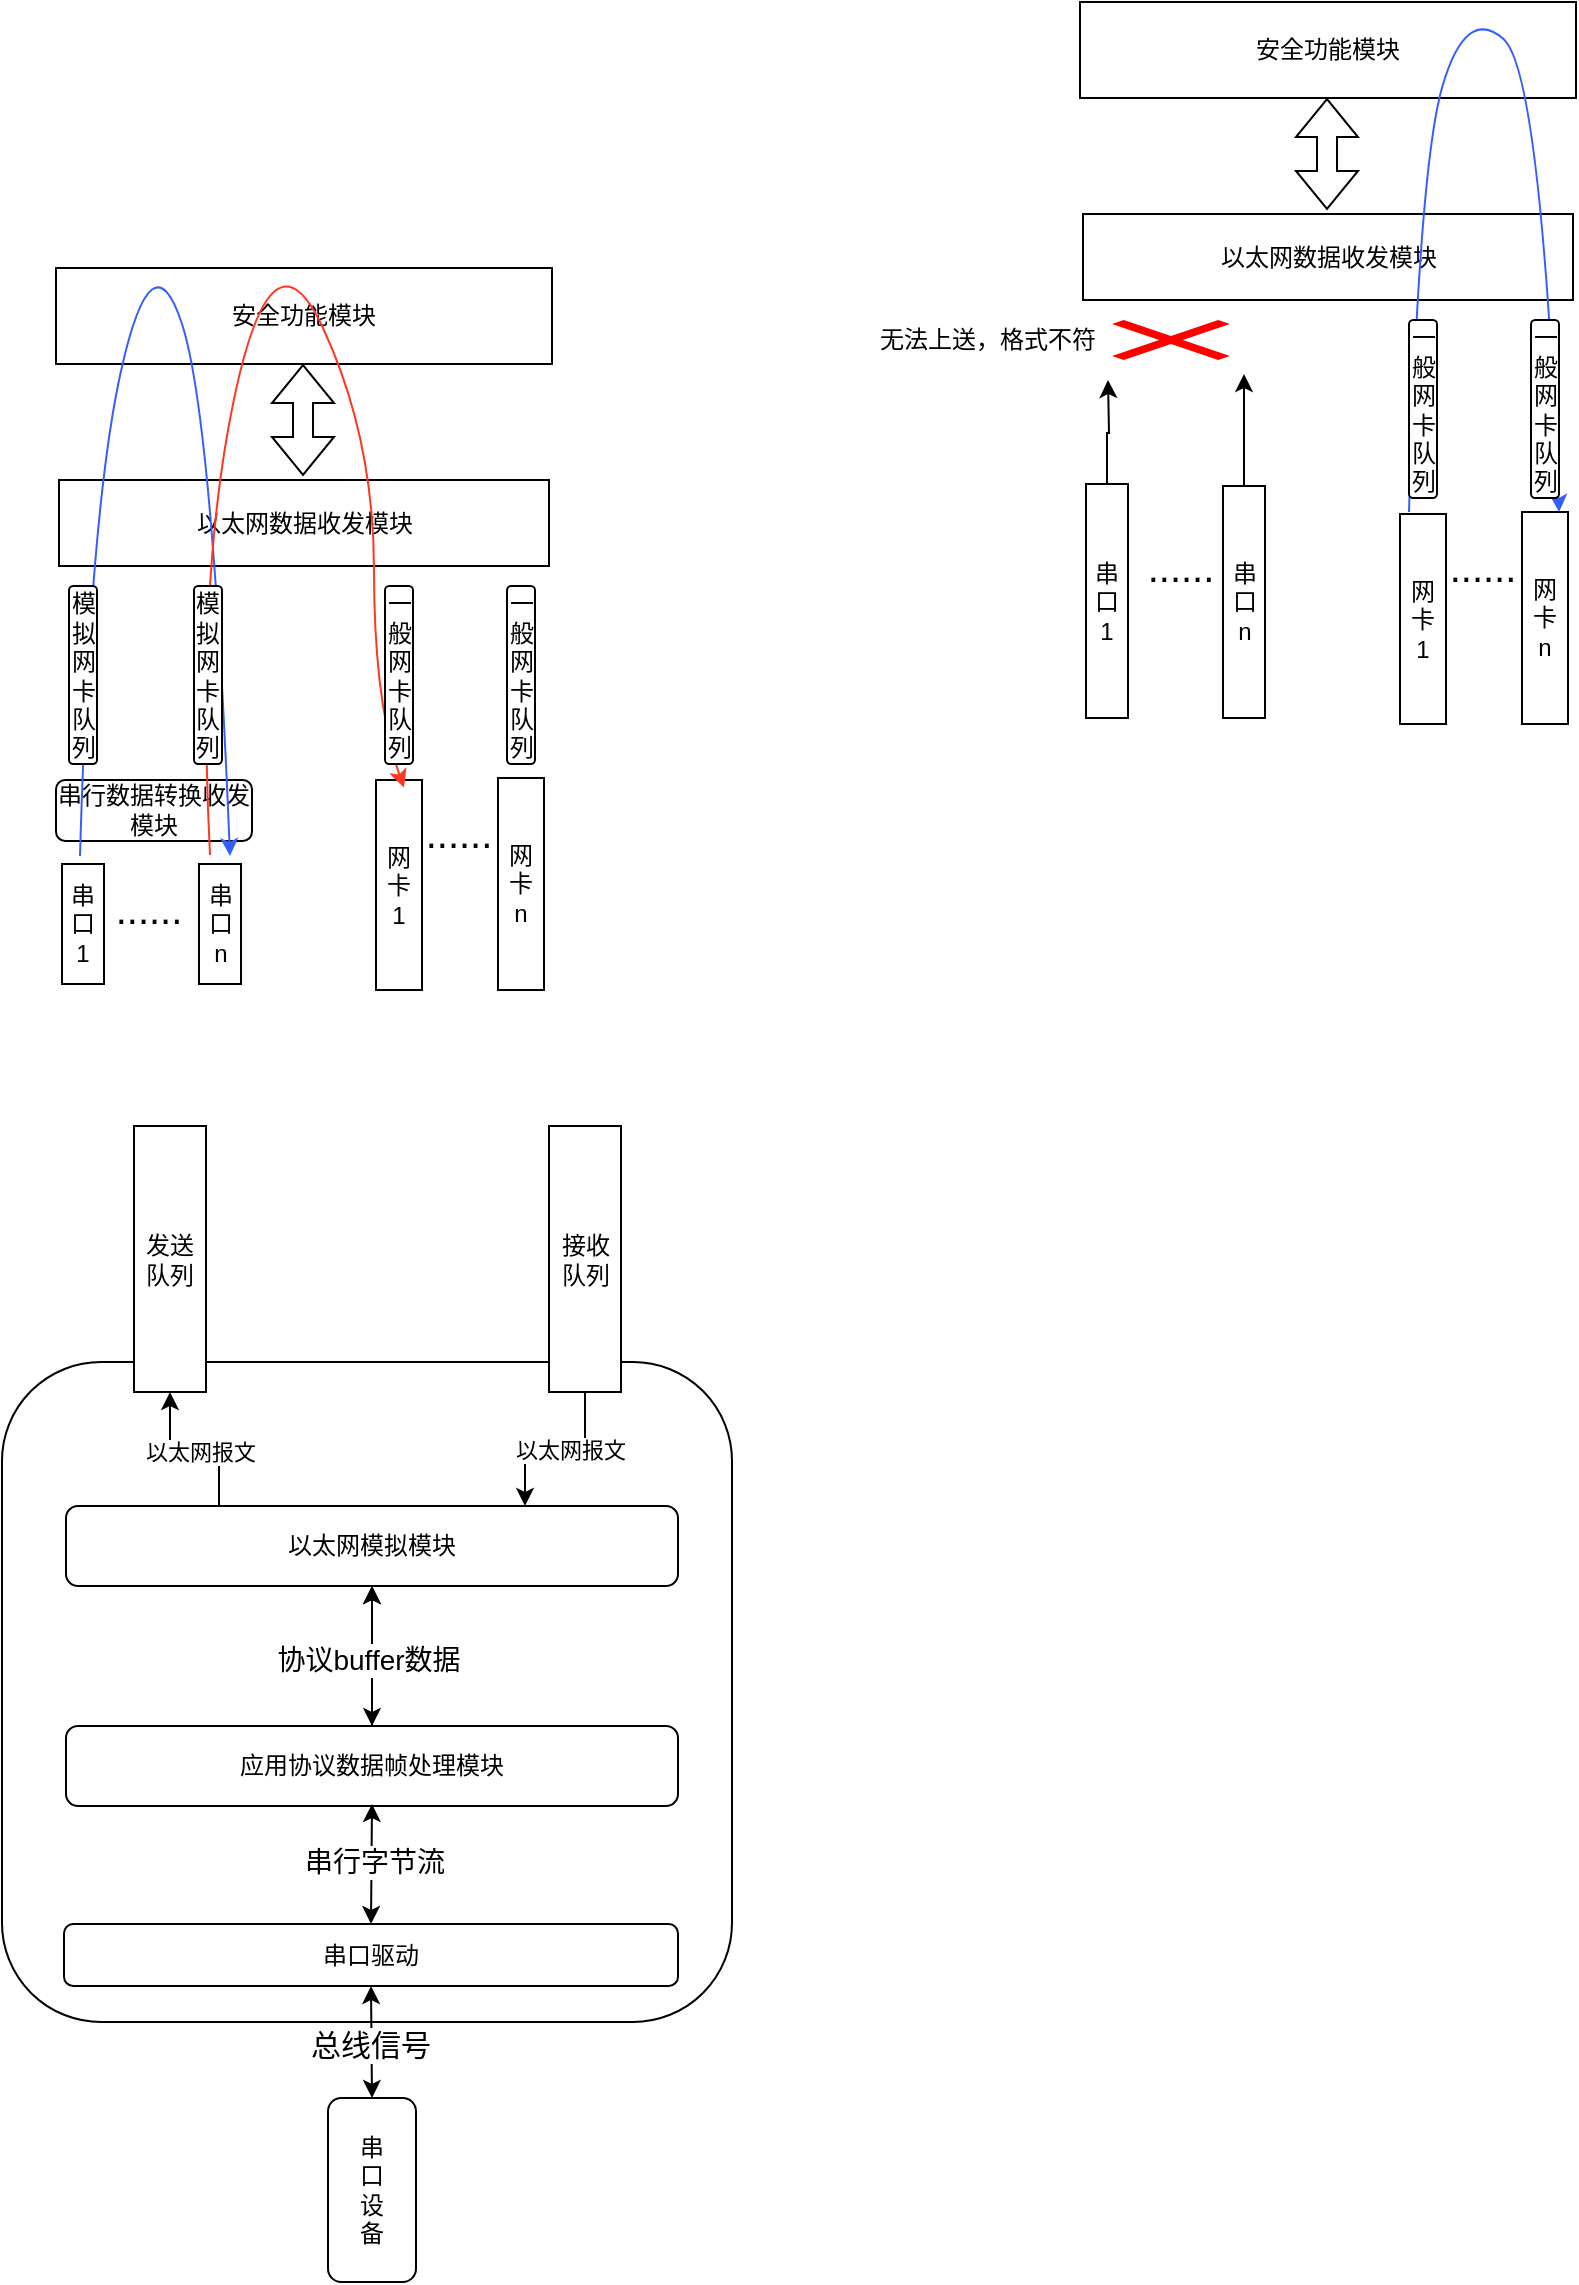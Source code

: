 <mxfile version="22.1.4" type="github">
  <diagram name="第 1 页" id="0guYEPcLW2XiCTTwkZSu">
    <mxGraphModel dx="1200" dy="571" grid="0" gridSize="10" guides="1" tooltips="1" connect="1" arrows="1" fold="1" page="0" pageScale="1" pageWidth="827" pageHeight="1169" math="0" shadow="0">
      <root>
        <mxCell id="0" />
        <mxCell id="1" parent="0" />
        <mxCell id="1YQMZuG3S02R0JHDBI4F-1" value="以太网数据收发模块" style="rounded=0;whiteSpace=wrap;html=1;" parent="1" vertex="1">
          <mxGeometry x="123.5" y="561" width="245" height="43" as="geometry" />
        </mxCell>
        <mxCell id="1YQMZuG3S02R0JHDBI4F-2" value="安全功能模块" style="rounded=0;whiteSpace=wrap;html=1;" parent="1" vertex="1">
          <mxGeometry x="122" y="455" width="248" height="48" as="geometry" />
        </mxCell>
        <mxCell id="1YQMZuG3S02R0JHDBI4F-5" value="" style="shape=flexArrow;endArrow=classic;startArrow=classic;html=1;rounded=0;" parent="1" edge="1">
          <mxGeometry width="100" height="100" relative="1" as="geometry">
            <mxPoint x="245.5" y="559" as="sourcePoint" />
            <mxPoint x="245.5" y="503" as="targetPoint" />
          </mxGeometry>
        </mxCell>
        <mxCell id="1YQMZuG3S02R0JHDBI4F-6" value="网卡&lt;br&gt;1" style="rounded=0;whiteSpace=wrap;html=1;" parent="1" vertex="1">
          <mxGeometry x="282" y="711" width="23" height="105" as="geometry" />
        </mxCell>
        <mxCell id="1YQMZuG3S02R0JHDBI4F-8" value="&lt;font style=&quot;font-size: 20px;&quot;&gt;......&lt;/font&gt;" style="text;html=1;align=center;verticalAlign=middle;resizable=0;points=[];autosize=1;strokeColor=none;fillColor=none;" parent="1" vertex="1">
          <mxGeometry x="297" y="718.75" width="51" height="36" as="geometry" />
        </mxCell>
        <mxCell id="1YQMZuG3S02R0JHDBI4F-9" value="串行数据转换收发模块" style="rounded=1;whiteSpace=wrap;html=1;" parent="1" vertex="1">
          <mxGeometry x="122" y="711" width="98" height="30.5" as="geometry" />
        </mxCell>
        <mxCell id="1YQMZuG3S02R0JHDBI4F-15" value="网卡&lt;br&gt;n" style="rounded=0;whiteSpace=wrap;html=1;" parent="1" vertex="1">
          <mxGeometry x="343" y="710" width="23" height="106" as="geometry" />
        </mxCell>
        <mxCell id="1YQMZuG3S02R0JHDBI4F-17" value="串口&lt;br&gt;1" style="rounded=0;whiteSpace=wrap;html=1;" parent="1" vertex="1">
          <mxGeometry x="125" y="753" width="21" height="60" as="geometry" />
        </mxCell>
        <mxCell id="1YQMZuG3S02R0JHDBI4F-18" value="串口&lt;br&gt;n" style="rounded=0;whiteSpace=wrap;html=1;" parent="1" vertex="1">
          <mxGeometry x="193.5" y="753" width="21" height="60" as="geometry" />
        </mxCell>
        <mxCell id="1YQMZuG3S02R0JHDBI4F-19" value="&lt;font style=&quot;font-size: 20px;&quot;&gt;......&lt;/font&gt;" style="text;html=1;align=center;verticalAlign=middle;resizable=0;points=[];autosize=1;strokeColor=none;fillColor=none;" parent="1" vertex="1">
          <mxGeometry x="142.5" y="757" width="51" height="36" as="geometry" />
        </mxCell>
        <mxCell id="1YQMZuG3S02R0JHDBI4F-20" value="" style="curved=1;endArrow=classic;html=1;rounded=0;strokeColor=#365EFF;" parent="1" edge="1">
          <mxGeometry width="50" height="50" relative="1" as="geometry">
            <mxPoint x="134" y="749" as="sourcePoint" />
            <mxPoint x="209" y="749" as="targetPoint" />
            <Array as="points">
              <mxPoint x="139" y="576" />
              <mxPoint x="170" y="437" />
              <mxPoint x="200" y="529" />
            </Array>
          </mxGeometry>
        </mxCell>
        <mxCell id="1YQMZuG3S02R0JHDBI4F-21" value="" style="curved=1;endArrow=classic;html=1;rounded=0;strokeColor=#FF3721;entryX=-0.02;entryY=-0.11;entryDx=0;entryDy=0;entryPerimeter=0;" parent="1" target="1YQMZuG3S02R0JHDBI4F-8" edge="1">
          <mxGeometry width="50" height="50" relative="1" as="geometry">
            <mxPoint x="199" y="748.5" as="sourcePoint" />
            <mxPoint x="326" y="753" as="targetPoint" />
            <Array as="points">
              <mxPoint x="192" y="611" />
              <mxPoint x="230" y="430" />
              <mxPoint x="281" y="540" />
              <mxPoint x="281" y="672" />
            </Array>
          </mxGeometry>
        </mxCell>
        <mxCell id="skNHAEBczsYI5l0UEeBx-1" value="模拟网卡队列" style="rounded=1;whiteSpace=wrap;html=1;" parent="1" vertex="1">
          <mxGeometry x="128.5" y="614" width="14" height="89" as="geometry" />
        </mxCell>
        <mxCell id="skNHAEBczsYI5l0UEeBx-5" value="模拟网卡队列" style="rounded=1;whiteSpace=wrap;html=1;" parent="1" vertex="1">
          <mxGeometry x="191" y="614" width="14" height="89" as="geometry" />
        </mxCell>
        <mxCell id="skNHAEBczsYI5l0UEeBx-6" value="一般网卡队列" style="rounded=1;whiteSpace=wrap;html=1;" parent="1" vertex="1">
          <mxGeometry x="286.5" y="614" width="14" height="89" as="geometry" />
        </mxCell>
        <mxCell id="skNHAEBczsYI5l0UEeBx-7" value="一般网卡队列" style="rounded=1;whiteSpace=wrap;html=1;" parent="1" vertex="1">
          <mxGeometry x="347.5" y="614" width="14" height="89" as="geometry" />
        </mxCell>
        <mxCell id="2tdH_ecfaGRI0o93MVHh-1" value="" style="rounded=1;whiteSpace=wrap;html=1;" parent="1" vertex="1">
          <mxGeometry x="95" y="1002" width="365" height="330" as="geometry" />
        </mxCell>
        <mxCell id="2tdH_ecfaGRI0o93MVHh-2" value="发送队列" style="rounded=0;whiteSpace=wrap;html=1;" parent="1" vertex="1">
          <mxGeometry x="161" y="884" width="36" height="133" as="geometry" />
        </mxCell>
        <mxCell id="2tdH_ecfaGRI0o93MVHh-3" value="串&lt;br&gt;口&lt;br&gt;设&lt;br&gt;备" style="rounded=1;whiteSpace=wrap;html=1;" parent="1" vertex="1">
          <mxGeometry x="258" y="1370" width="44" height="92" as="geometry" />
        </mxCell>
        <mxCell id="2tdH_ecfaGRI0o93MVHh-20" style="edgeStyle=orthogonalEdgeStyle;rounded=0;orthogonalLoop=1;jettySize=auto;html=1;exitX=0.5;exitY=1;exitDx=0;exitDy=0;entryX=0.75;entryY=0;entryDx=0;entryDy=0;" parent="1" source="2tdH_ecfaGRI0o93MVHh-4" target="2tdH_ecfaGRI0o93MVHh-9" edge="1">
          <mxGeometry relative="1" as="geometry" />
        </mxCell>
        <mxCell id="2tdH_ecfaGRI0o93MVHh-23" value="以太网报文" style="edgeLabel;html=1;align=center;verticalAlign=middle;resizable=0;points=[];" parent="2tdH_ecfaGRI0o93MVHh-20" vertex="1" connectable="0">
          <mxGeometry x="-0.17" relative="1" as="geometry">
            <mxPoint as="offset" />
          </mxGeometry>
        </mxCell>
        <mxCell id="2tdH_ecfaGRI0o93MVHh-4" value="接收队列" style="rounded=0;whiteSpace=wrap;html=1;" parent="1" vertex="1">
          <mxGeometry x="368.5" y="884" width="36" height="133" as="geometry" />
        </mxCell>
        <mxCell id="2tdH_ecfaGRI0o93MVHh-5" value="串口驱动" style="rounded=1;whiteSpace=wrap;html=1;" parent="1" vertex="1">
          <mxGeometry x="126" y="1283" width="307" height="31" as="geometry" />
        </mxCell>
        <mxCell id="va2HokFujcTn4Na_71bN-22" value="" style="edgeStyle=orthogonalEdgeStyle;rounded=0;orthogonalLoop=1;jettySize=auto;html=1;" edge="1" parent="1" source="2tdH_ecfaGRI0o93MVHh-8" target="2tdH_ecfaGRI0o93MVHh-9">
          <mxGeometry relative="1" as="geometry" />
        </mxCell>
        <mxCell id="2tdH_ecfaGRI0o93MVHh-8" value="应用协议数据帧处理模块" style="rounded=1;whiteSpace=wrap;html=1;" parent="1" vertex="1">
          <mxGeometry x="127" y="1184" width="306" height="40" as="geometry" />
        </mxCell>
        <mxCell id="2tdH_ecfaGRI0o93MVHh-21" style="edgeStyle=orthogonalEdgeStyle;rounded=0;orthogonalLoop=1;jettySize=auto;html=1;exitX=0.25;exitY=0;exitDx=0;exitDy=0;entryX=0.5;entryY=1;entryDx=0;entryDy=0;" parent="1" source="2tdH_ecfaGRI0o93MVHh-9" target="2tdH_ecfaGRI0o93MVHh-2" edge="1">
          <mxGeometry relative="1" as="geometry" />
        </mxCell>
        <mxCell id="2tdH_ecfaGRI0o93MVHh-22" value="以太网报文" style="edgeLabel;html=1;align=center;verticalAlign=middle;resizable=0;points=[];" parent="2tdH_ecfaGRI0o93MVHh-21" vertex="1" connectable="0">
          <mxGeometry x="-0.06" y="1" relative="1" as="geometry">
            <mxPoint as="offset" />
          </mxGeometry>
        </mxCell>
        <mxCell id="2tdH_ecfaGRI0o93MVHh-9" value="以太网模拟模块" style="rounded=1;whiteSpace=wrap;html=1;" parent="1" vertex="1">
          <mxGeometry x="127" y="1074" width="306" height="40" as="geometry" />
        </mxCell>
        <mxCell id="2tdH_ecfaGRI0o93MVHh-24" value="" style="endArrow=classic;startArrow=classic;html=1;rounded=0;entryX=0.5;entryY=1;entryDx=0;entryDy=0;exitX=0.5;exitY=0;exitDx=0;exitDy=0;" parent="1" source="2tdH_ecfaGRI0o93MVHh-8" target="2tdH_ecfaGRI0o93MVHh-9" edge="1">
          <mxGeometry width="50" height="50" relative="1" as="geometry">
            <mxPoint x="245" y="1173" as="sourcePoint" />
            <mxPoint x="295" y="1123" as="targetPoint" />
          </mxGeometry>
        </mxCell>
        <mxCell id="2tdH_ecfaGRI0o93MVHh-25" value="&lt;font style=&quot;font-size: 14px;&quot;&gt;协议buffer数据&lt;/font&gt;" style="edgeLabel;html=1;align=center;verticalAlign=middle;resizable=0;points=[];" parent="2tdH_ecfaGRI0o93MVHh-24" vertex="1" connectable="0">
          <mxGeometry x="-0.05" y="2" relative="1" as="geometry">
            <mxPoint as="offset" />
          </mxGeometry>
        </mxCell>
        <mxCell id="2tdH_ecfaGRI0o93MVHh-28" value="" style="endArrow=classic;startArrow=classic;html=1;rounded=0;exitX=0.5;exitY=0;exitDx=0;exitDy=0;" parent="1" source="2tdH_ecfaGRI0o93MVHh-5" edge="1">
          <mxGeometry width="50" height="50" relative="1" as="geometry">
            <mxPoint x="230" y="1277" as="sourcePoint" />
            <mxPoint x="280" y="1223" as="targetPoint" />
          </mxGeometry>
        </mxCell>
        <mxCell id="2tdH_ecfaGRI0o93MVHh-29" value="串行字节流" style="edgeLabel;html=1;align=center;verticalAlign=middle;resizable=0;points=[];fontSize=14;" parent="2tdH_ecfaGRI0o93MVHh-28" vertex="1" connectable="0">
          <mxGeometry x="0.025" y="-1" relative="1" as="geometry">
            <mxPoint as="offset" />
          </mxGeometry>
        </mxCell>
        <mxCell id="2tdH_ecfaGRI0o93MVHh-31" value="" style="endArrow=classic;startArrow=classic;html=1;rounded=0;entryX=0.5;entryY=1;entryDx=0;entryDy=0;exitX=0.5;exitY=0;exitDx=0;exitDy=0;" parent="1" source="2tdH_ecfaGRI0o93MVHh-3" target="2tdH_ecfaGRI0o93MVHh-5" edge="1">
          <mxGeometry width="50" height="50" relative="1" as="geometry">
            <mxPoint x="153" y="1450" as="sourcePoint" />
            <mxPoint x="203" y="1400" as="targetPoint" />
          </mxGeometry>
        </mxCell>
        <mxCell id="2tdH_ecfaGRI0o93MVHh-32" value="总线信号" style="edgeLabel;html=1;align=center;verticalAlign=middle;resizable=0;points=[];fontSize=15;" parent="2tdH_ecfaGRI0o93MVHh-31" vertex="1" connectable="0">
          <mxGeometry x="-0.009" y="1" relative="1" as="geometry">
            <mxPoint as="offset" />
          </mxGeometry>
        </mxCell>
        <mxCell id="va2HokFujcTn4Na_71bN-1" value="以太网数据收发模块" style="rounded=0;whiteSpace=wrap;html=1;" vertex="1" parent="1">
          <mxGeometry x="635.5" y="428" width="245" height="43" as="geometry" />
        </mxCell>
        <mxCell id="va2HokFujcTn4Na_71bN-2" value="安全功能模块" style="rounded=0;whiteSpace=wrap;html=1;" vertex="1" parent="1">
          <mxGeometry x="634" y="322" width="248" height="48" as="geometry" />
        </mxCell>
        <mxCell id="va2HokFujcTn4Na_71bN-3" value="" style="shape=flexArrow;endArrow=classic;startArrow=classic;html=1;rounded=0;" edge="1" parent="1">
          <mxGeometry width="100" height="100" relative="1" as="geometry">
            <mxPoint x="757.5" y="426" as="sourcePoint" />
            <mxPoint x="757.5" y="370" as="targetPoint" />
          </mxGeometry>
        </mxCell>
        <mxCell id="va2HokFujcTn4Na_71bN-4" value="网卡&lt;br&gt;1" style="rounded=0;whiteSpace=wrap;html=1;" vertex="1" parent="1">
          <mxGeometry x="794" y="578" width="23" height="105" as="geometry" />
        </mxCell>
        <mxCell id="va2HokFujcTn4Na_71bN-5" value="&lt;font style=&quot;font-size: 20px;&quot;&gt;......&lt;/font&gt;" style="text;html=1;align=center;verticalAlign=middle;resizable=0;points=[];autosize=1;strokeColor=none;fillColor=none;" vertex="1" parent="1">
          <mxGeometry x="809" y="585.75" width="51" height="36" as="geometry" />
        </mxCell>
        <mxCell id="va2HokFujcTn4Na_71bN-7" value="网卡&lt;br&gt;n" style="rounded=0;whiteSpace=wrap;html=1;" vertex="1" parent="1">
          <mxGeometry x="855" y="577" width="23" height="106" as="geometry" />
        </mxCell>
        <mxCell id="va2HokFujcTn4Na_71bN-8" value="串口&lt;br&gt;1" style="rounded=0;whiteSpace=wrap;html=1;" vertex="1" parent="1">
          <mxGeometry x="637" y="563" width="21" height="117" as="geometry" />
        </mxCell>
        <mxCell id="va2HokFujcTn4Na_71bN-9" value="串口&lt;br&gt;n" style="rounded=0;whiteSpace=wrap;html=1;" vertex="1" parent="1">
          <mxGeometry x="705.5" y="564" width="21" height="116" as="geometry" />
        </mxCell>
        <mxCell id="va2HokFujcTn4Na_71bN-10" value="&lt;font style=&quot;font-size: 20px;&quot;&gt;......&lt;/font&gt;" style="text;html=1;align=center;verticalAlign=middle;resizable=0;points=[];autosize=1;strokeColor=none;fillColor=none;" vertex="1" parent="1">
          <mxGeometry x="658" y="585.75" width="51" height="36" as="geometry" />
        </mxCell>
        <mxCell id="va2HokFujcTn4Na_71bN-11" value="" style="curved=1;endArrow=classic;html=1;rounded=0;strokeColor=#365EFF;" edge="1" parent="1">
          <mxGeometry width="50" height="50" relative="1" as="geometry">
            <mxPoint x="798.5" y="577" as="sourcePoint" />
            <mxPoint x="873.5" y="577" as="targetPoint" />
            <Array as="points">
              <mxPoint x="803.5" y="404" />
              <mxPoint x="827" y="324" />
              <mxPoint x="864.5" y="357" />
            </Array>
          </mxGeometry>
        </mxCell>
        <mxCell id="va2HokFujcTn4Na_71bN-15" value="一般网卡队列" style="rounded=1;whiteSpace=wrap;html=1;" vertex="1" parent="1">
          <mxGeometry x="798.5" y="481" width="14" height="89" as="geometry" />
        </mxCell>
        <mxCell id="va2HokFujcTn4Na_71bN-16" value="一般网卡队列" style="rounded=1;whiteSpace=wrap;html=1;" vertex="1" parent="1">
          <mxGeometry x="859.5" y="481" width="14" height="89" as="geometry" />
        </mxCell>
        <mxCell id="va2HokFujcTn4Na_71bN-17" style="edgeStyle=orthogonalEdgeStyle;rounded=0;orthogonalLoop=1;jettySize=auto;html=1;exitX=0.5;exitY=0;exitDx=0;exitDy=0;" edge="1" parent="1" source="va2HokFujcTn4Na_71bN-8">
          <mxGeometry relative="1" as="geometry">
            <mxPoint x="648" y="511" as="targetPoint" />
          </mxGeometry>
        </mxCell>
        <mxCell id="va2HokFujcTn4Na_71bN-18" style="edgeStyle=orthogonalEdgeStyle;rounded=0;orthogonalLoop=1;jettySize=auto;html=1;exitX=0.5;exitY=0;exitDx=0;exitDy=0;" edge="1" parent="1" source="va2HokFujcTn4Na_71bN-9">
          <mxGeometry relative="1" as="geometry">
            <mxPoint x="716" y="508" as="targetPoint" />
          </mxGeometry>
        </mxCell>
        <mxCell id="va2HokFujcTn4Na_71bN-20" value="" style="shape=mxgraph.mockup.markup.redX;fillColor=#ff0000;html=1;shadow=0;whiteSpace=wrap;strokeColor=none;" vertex="1" parent="1">
          <mxGeometry x="650" y="481" width="59" height="20" as="geometry" />
        </mxCell>
        <mxCell id="va2HokFujcTn4Na_71bN-21" value="无法上送，格式不符" style="text;html=1;strokeColor=none;fillColor=none;align=center;verticalAlign=middle;whiteSpace=wrap;rounded=0;" vertex="1" parent="1">
          <mxGeometry x="526" y="477.5" width="124" height="27" as="geometry" />
        </mxCell>
      </root>
    </mxGraphModel>
  </diagram>
</mxfile>
